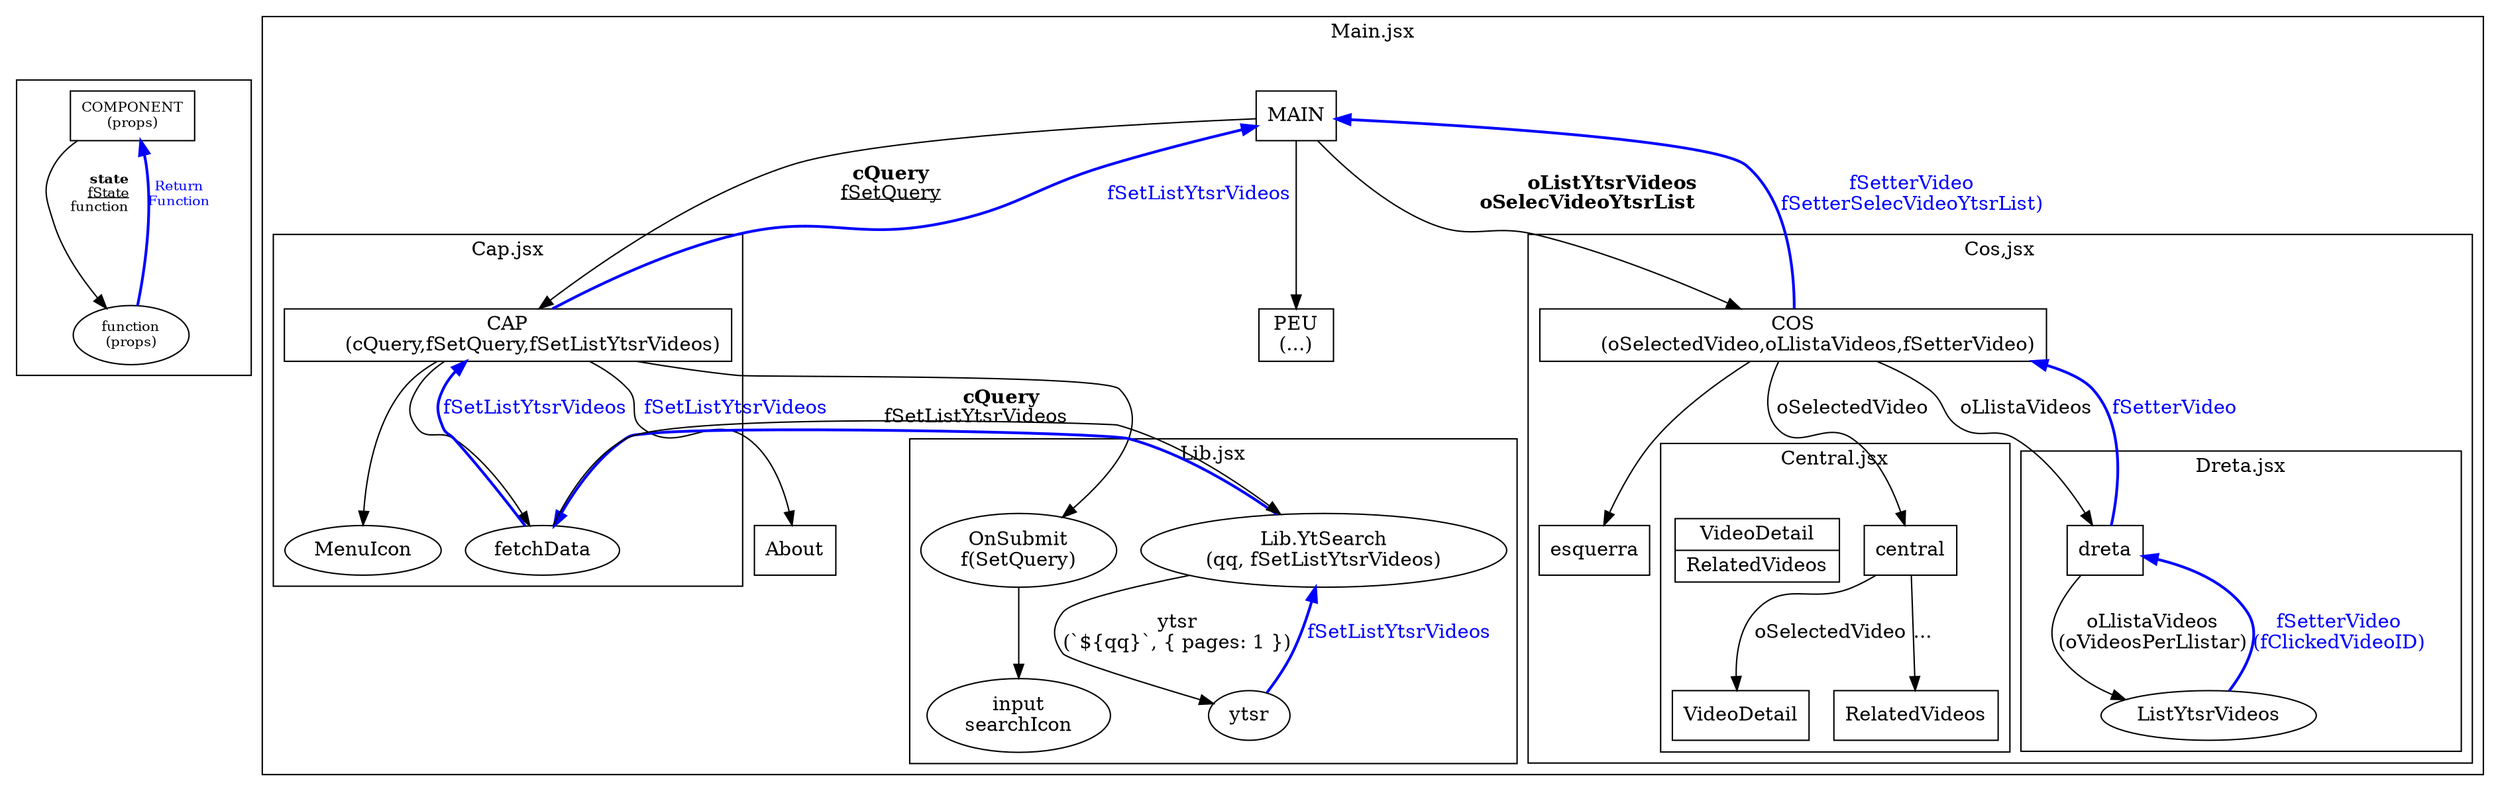 digraph G {

layout="dot";
splines="polylines"; //curved, line, ortho, polylines

subgraph cluster_Llegenda {
    node [fontsize=10];
    edge [fontsize=10];
    component [shape=box label="COMPONENT\n(props)"];
    function [shape=ellipse label="function\n(props)"];
    
    component -> function[label=<
    <b>state</b><br/>
    <u>fState</u><br/>
    function
    >];

    function -> component
    [color="blue" style="bold" fontcolor="blue" label="Return\nFunction"
    ];
}

subgraph cluster_Main {

    label="Main.jsx"
    rankdir=TB;
    node [shape=box] 
        
    main,cap,cos,peu;
    About;

    main [label="MAIN"]

    main -> cap [label=<
        <b>cQuery</b><br/>
        <u>fSetQuery</u><br/>
        >];
    cap -> main 
        [color="blue" style="bold" fontcolor="blue" label="fSetListYtsrVideos"
    ];  

    main -> cos [label=<<b>
        oListYtsrVideos<br/>
        oSelecVideoYtsrList
        </b>>];
    cos->main
        [color="blue" style="bold" fontcolor="blue" label="fSetterVideo\nfSetterSelecVideoYtsrList)"
    ];

    main -> peu;

    subgraph cluster_Lib {
        label="Lib.jsx";
        node [shape=ellipse]
        YtSearch, OnSubmit, ytsr
        
        YtSearch [ label="Lib.YtSearch\n(qq, fSetListYtsrVideos)" ]
        OnSubmit [label="OnSubmit\nf(SetQuery)"]

        OnSubmit -> "input\nsearchIcon"
    }
    
    subgraph cluster_Cap {
        label="Cap.jsx";
        node [shape=ellipse]
        MenuIcon, fetchData

        cap [label="CAP
        (cQuery,fSetQuery,fSetListYtsrVideos)"]
    }

    subgraph cluster_Cos {
        label="Cos,jsx"
        esquerra,central,dreta;
        cos [label="COS
        (oSelectedVideo,oLlistaVideos,fSetterVideo)"]
        
        subgraph cluster_Esquerra {
        }
        
        subgraph cluster_Central {
            label="Central.jsx"
            node [shape=record]
            caixa [label="{VideoDetail|RelatedVideos}"];
            central -> VideoDetail [label="oSelectedVideo"];
            central -> RelatedVideos [label="..."];  
        }

        subgraph cluster_Dreta {
            label="Dreta.jsx"
            node [shape=ellipse]
            ListYtsrVideos
            
            dreta -> ListYtsrVideos [label="oLlistaVideos\n(oVideosPerLlistar)"];
            ListYtsrVideos -> dreta [color="blue" style="bold" fontcolor="blue" label="fSetterVideo\n(fClickedVideoID)"];
        }  
    }
}

    subgraph cluster_Peu {
        peu [label="PEU\n(...)"];
    }


// lib
    YtSearch -> fetchData
        [color="blue" style="bold" fontcolor="blue" label="fSetListYtsrVideos"
    ];

    YtSearch -> ytsr [label="ytsr\n(`${qq}`, { pages: 1 })"];
    ytsr -> YtSearch
        [color="blue" style="bold" fontcolor="blue" label="fSetListYtsrVideos"
    ];

// cap
    cap -> MenuIcon;
    cap -> fetchData;
    fetchData -> cap
        [color="blue" style="bold" fontcolor="blue" label="fSetListYtsrVideos"
    ];
    cap -> OnSubmit;
    cap -> About;

    fetchData -> YtSearch [label=
        <
        <b>cQuery</b><br/>
        fSetListYtsrVideos
        >];

// cos
    cos -> esquerra;
    cos -> central [label="oSelectedVideo"];
    cos -> dreta [label="oLlistaVideos"];
    dreta -> cos [color="blue" style="bold" fontcolor="blue" label="fSetterVideo"];

// central


// dreta

}